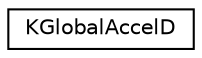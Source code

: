digraph "Graphical Class Hierarchy"
{
  edge [fontname="Helvetica",fontsize="10",labelfontname="Helvetica",labelfontsize="10"];
  node [fontname="Helvetica",fontsize="10",shape=record];
  rankdir="LR";
  Node0 [label="KGlobalAccelD",height=0.2,width=0.4,color="black", fillcolor="white", style="filled",URL="$classKGlobalAccelD.html"];
}
